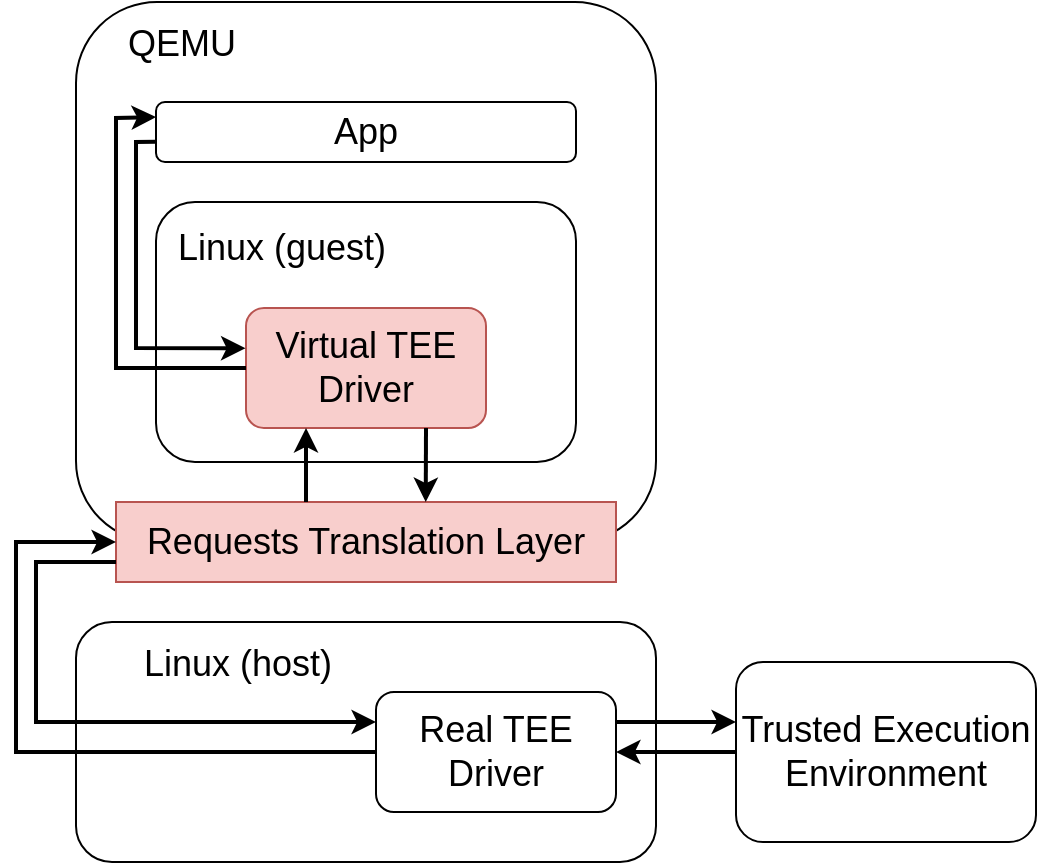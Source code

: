 <mxfile version="20.8.20" type="device"><diagram name="Page-1" id="f4yhKCYMg9nU_8VmpNUF"><mxGraphModel dx="989" dy="495" grid="1" gridSize="10" guides="1" tooltips="0" connect="1" arrows="1" fold="1" page="1" pageScale="1" pageWidth="827" pageHeight="1169" math="0" shadow="0"><root><mxCell id="0"/><mxCell id="1" parent="0"/><mxCell id="LzCU_pxaL04aBMvCMkat-8" value="Linux (host)" style="rounded=1;whiteSpace=wrap;html=1;align=right;spacingTop=0;labelPosition=left;verticalLabelPosition=top;verticalAlign=bottom;spacingBottom=31;spacing=-64;fontSize=18;spacingLeft=0;spacingRight=-64;" parent="1" vertex="1"><mxGeometry x="190" y="350" width="290" height="120" as="geometry"/></mxCell><mxCell id="LzCU_pxaL04aBMvCMkat-4" value="&lt;div&gt;QEMU&lt;/div&gt;" style="rounded=1;whiteSpace=wrap;html=1;align=right;spacingTop=0;labelPosition=left;verticalLabelPosition=top;verticalAlign=bottom;spacingBottom=31;spacing=-64;fontSize=18;spacingLeft=0;spacingRight=-16;" parent="1" vertex="1"><mxGeometry x="190" y="40" width="290" height="270" as="geometry"/></mxCell><mxCell id="LzCU_pxaL04aBMvCMkat-2" value="&lt;p style=&quot;line-height: 120%; font-size: 18px;&quot;&gt;&lt;/p&gt;&lt;div style=&quot;font-size: 18px;&quot; align=&quot;left&quot;&gt;Linux (guest)&lt;/div&gt;" style="rounded=1;whiteSpace=wrap;html=1;align=right;spacingTop=0;labelPosition=left;verticalLabelPosition=top;verticalAlign=bottom;spacingBottom=0;spacing=-35;fontSize=18;spacingRight=-80;" parent="1" vertex="1"><mxGeometry x="230" y="140" width="210" height="130" as="geometry"/></mxCell><mxCell id="LzCU_pxaL04aBMvCMkat-1" value="Virtual TEE Driver" style="rounded=1;whiteSpace=wrap;html=1;fontSize=18;fillColor=#f8cecc;strokeColor=#b85450;" parent="1" vertex="1"><mxGeometry x="275" y="193" width="120" height="60" as="geometry"/></mxCell><mxCell id="LzCU_pxaL04aBMvCMkat-3" value="App" style="rounded=1;whiteSpace=wrap;html=1;align=center;spacingTop=0;labelPosition=center;verticalLabelPosition=middle;verticalAlign=middle;spacingBottom=0;spacing=0;fontSize=18;" parent="1" vertex="1"><mxGeometry x="230" y="90" width="210" height="30" as="geometry"/></mxCell><mxCell id="LzCU_pxaL04aBMvCMkat-5" value="Requests Translation Layer" style="rounded=0;whiteSpace=wrap;html=1;fontSize=18;fillColor=#f8cecc;strokeColor=#b85450;" parent="1" vertex="1"><mxGeometry x="210" y="290" width="250" height="40" as="geometry"/></mxCell><mxCell id="LzCU_pxaL04aBMvCMkat-9" value="&lt;div&gt;Real TEE Driver&lt;/div&gt;" style="rounded=1;whiteSpace=wrap;html=1;fontSize=18;" parent="1" vertex="1"><mxGeometry x="340" y="385" width="120" height="60" as="geometry"/></mxCell><mxCell id="LzCU_pxaL04aBMvCMkat-10" value="Trusted Execution Environment" style="rounded=1;whiteSpace=wrap;html=1;fontSize=18;" parent="1" vertex="1"><mxGeometry x="520" y="370" width="150" height="90" as="geometry"/></mxCell><mxCell id="LzCU_pxaL04aBMvCMkat-23" value="" style="endArrow=classic;html=1;rounded=0;strokeWidth=2;fontSize=18;entryX=0;entryY=0.25;entryDx=0;entryDy=0;exitX=0;exitY=0.5;exitDx=0;exitDy=0;" parent="1" source="LzCU_pxaL04aBMvCMkat-1" target="LzCU_pxaL04aBMvCMkat-3" edge="1"><mxGeometry width="50" height="50" relative="1" as="geometry"><mxPoint x="275" y="227" as="sourcePoint"/><mxPoint x="230" y="102" as="targetPoint"/><Array as="points"><mxPoint x="210" y="223"/><mxPoint x="210" y="98"/></Array></mxGeometry></mxCell><mxCell id="LzCU_pxaL04aBMvCMkat-24" value="" style="endArrow=classic;html=1;rounded=0;strokeWidth=2;fontSize=18;exitX=0;exitY=0.75;exitDx=0;exitDy=0;entryX=0;entryY=0.25;entryDx=0;entryDy=0;" parent="1" source="LzCU_pxaL04aBMvCMkat-5" target="LzCU_pxaL04aBMvCMkat-9" edge="1"><mxGeometry width="50" height="50" relative="1" as="geometry"><mxPoint x="310" y="400" as="sourcePoint"/><mxPoint x="360" y="350" as="targetPoint"/><Array as="points"><mxPoint x="170" y="320"/><mxPoint x="170" y="400"/></Array></mxGeometry></mxCell><mxCell id="LzCU_pxaL04aBMvCMkat-25" value="" style="endArrow=classic;html=1;rounded=0;strokeWidth=2;fontSize=18;exitX=0;exitY=0.5;exitDx=0;exitDy=0;entryX=0;entryY=0.5;entryDx=0;entryDy=0;" parent="1" source="LzCU_pxaL04aBMvCMkat-9" target="LzCU_pxaL04aBMvCMkat-5" edge="1"><mxGeometry width="50" height="50" relative="1" as="geometry"><mxPoint x="340" y="390" as="sourcePoint"/><mxPoint x="390" y="340" as="targetPoint"/><Array as="points"><mxPoint x="160" y="415"/><mxPoint x="160" y="310"/></Array></mxGeometry></mxCell><mxCell id="LzCU_pxaL04aBMvCMkat-27" value="" style="endArrow=classic;html=1;rounded=0;strokeWidth=2;fontSize=18;exitX=0.75;exitY=1;exitDx=0;exitDy=0;entryX=0.603;entryY=0.926;entryDx=0;entryDy=0;entryPerimeter=0;" parent="1" source="LzCU_pxaL04aBMvCMkat-1" target="LzCU_pxaL04aBMvCMkat-4" edge="1"><mxGeometry width="50" height="50" relative="1" as="geometry"><mxPoint x="340" y="300" as="sourcePoint"/><mxPoint x="390" y="250" as="targetPoint"/></mxGeometry></mxCell><mxCell id="LzCU_pxaL04aBMvCMkat-29" value="" style="endArrow=classic;html=1;rounded=0;strokeWidth=2;fontSize=18;entryX=0.25;entryY=1;entryDx=0;entryDy=0;" parent="1" target="LzCU_pxaL04aBMvCMkat-1" edge="1"><mxGeometry width="50" height="50" relative="1" as="geometry"><mxPoint x="305" y="290" as="sourcePoint"/><mxPoint x="390" y="250" as="targetPoint"/></mxGeometry></mxCell><mxCell id="LzCU_pxaL04aBMvCMkat-30" value="" style="endArrow=classic;html=1;rounded=0;strokeWidth=2;fontSize=18;exitX=1;exitY=0.25;exitDx=0;exitDy=0;entryX=0;entryY=0.333;entryDx=0;entryDy=0;entryPerimeter=0;" parent="1" source="LzCU_pxaL04aBMvCMkat-9" target="LzCU_pxaL04aBMvCMkat-10" edge="1"><mxGeometry width="50" height="50" relative="1" as="geometry"><mxPoint x="450" y="470" as="sourcePoint"/><mxPoint x="500" y="420" as="targetPoint"/></mxGeometry></mxCell><mxCell id="LzCU_pxaL04aBMvCMkat-31" value="" style="endArrow=classic;html=1;rounded=0;strokeWidth=2;fontSize=18;entryX=1;entryY=0.5;entryDx=0;entryDy=0;exitX=0;exitY=0.5;exitDx=0;exitDy=0;" parent="1" source="LzCU_pxaL04aBMvCMkat-10" target="LzCU_pxaL04aBMvCMkat-9" edge="1"><mxGeometry width="50" height="50" relative="1" as="geometry"><mxPoint x="450" y="470" as="sourcePoint"/><mxPoint x="500" y="420" as="targetPoint"/></mxGeometry></mxCell><mxCell id="LzCU_pxaL04aBMvCMkat-32" value="" style="endArrow=classic;html=1;rounded=0;fontSize=18;exitX=0.138;exitY=0.259;exitDx=0;exitDy=0;strokeWidth=2;entryX=-0.002;entryY=0.336;entryDx=0;entryDy=0;entryPerimeter=0;exitPerimeter=0;" parent="1" source="LzCU_pxaL04aBMvCMkat-4" target="LzCU_pxaL04aBMvCMkat-1" edge="1"><mxGeometry width="50" height="50" relative="1" as="geometry"><mxPoint x="230" y="109.5" as="sourcePoint"/><mxPoint x="275" y="212" as="targetPoint"/><Array as="points"><mxPoint x="220" y="110"/><mxPoint x="220" y="213"/></Array></mxGeometry></mxCell></root></mxGraphModel></diagram></mxfile>